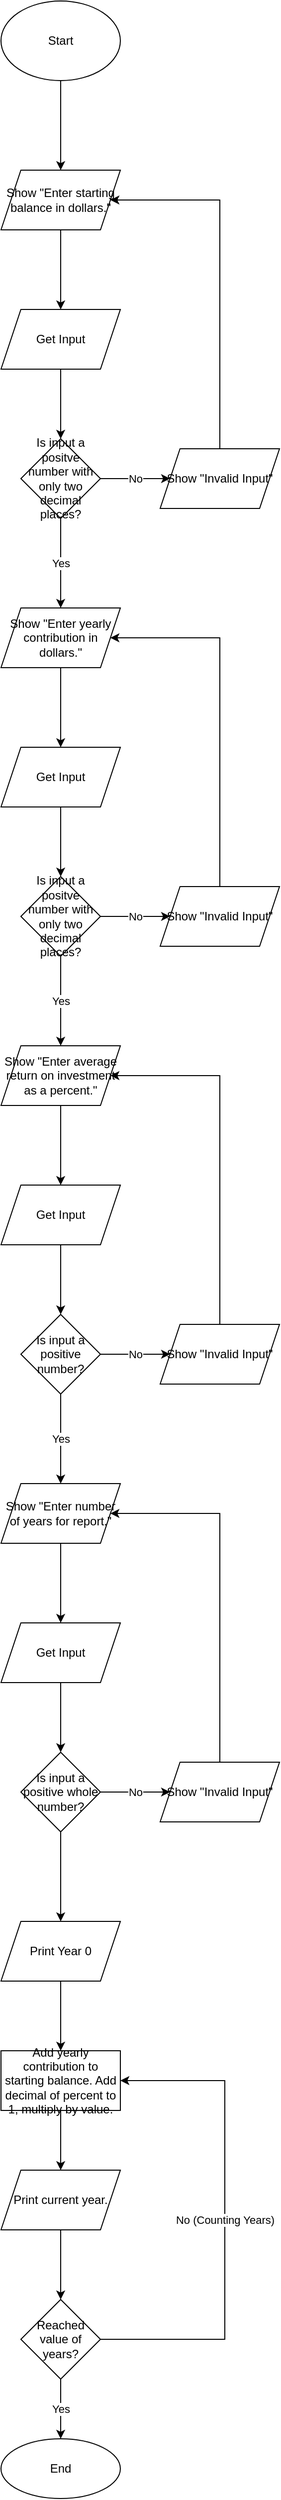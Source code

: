 <mxfile version="15.1.0" type="github">
  <diagram id="DTMo3AElxzk1ZOb-Licn" name="Page-1">
    <mxGraphModel dx="1038" dy="579" grid="1" gridSize="10" guides="1" tooltips="1" connect="1" arrows="1" fold="1" page="0" pageScale="1" pageWidth="850" pageHeight="1100" math="0" shadow="0">
      <root>
        <mxCell id="0" />
        <mxCell id="1" parent="0" />
        <mxCell id="HGFu7OjeY76COHD4rQ1H-3" value="" style="edgeStyle=orthogonalEdgeStyle;rounded=0;orthogonalLoop=1;jettySize=auto;html=1;" parent="1" source="HGFu7OjeY76COHD4rQ1H-1" target="HGFu7OjeY76COHD4rQ1H-2" edge="1">
          <mxGeometry relative="1" as="geometry" />
        </mxCell>
        <mxCell id="HGFu7OjeY76COHD4rQ1H-1" value="Start" style="ellipse;whiteSpace=wrap;html=1;" parent="1" vertex="1">
          <mxGeometry x="365" y="30" width="120" height="80" as="geometry" />
        </mxCell>
        <mxCell id="HGFu7OjeY76COHD4rQ1H-5" value="" style="edgeStyle=orthogonalEdgeStyle;rounded=0;orthogonalLoop=1;jettySize=auto;html=1;" parent="1" source="HGFu7OjeY76COHD4rQ1H-2" target="HGFu7OjeY76COHD4rQ1H-4" edge="1">
          <mxGeometry relative="1" as="geometry" />
        </mxCell>
        <mxCell id="HGFu7OjeY76COHD4rQ1H-2" value="Show &quot;Enter starting balance in dollars.&quot;" style="shape=parallelogram;perimeter=parallelogramPerimeter;whiteSpace=wrap;html=1;fixedSize=1;" parent="1" vertex="1">
          <mxGeometry x="365" y="200" width="120" height="60" as="geometry" />
        </mxCell>
        <mxCell id="HGFu7OjeY76COHD4rQ1H-9" value="" style="edgeStyle=orthogonalEdgeStyle;rounded=0;orthogonalLoop=1;jettySize=auto;html=1;" parent="1" source="HGFu7OjeY76COHD4rQ1H-4" target="HGFu7OjeY76COHD4rQ1H-8" edge="1">
          <mxGeometry relative="1" as="geometry" />
        </mxCell>
        <mxCell id="HGFu7OjeY76COHD4rQ1H-4" value="Get Input" style="shape=parallelogram;perimeter=parallelogramPerimeter;whiteSpace=wrap;html=1;fixedSize=1;" parent="1" vertex="1">
          <mxGeometry x="365" y="340" width="120" height="60" as="geometry" />
        </mxCell>
        <mxCell id="HGFu7OjeY76COHD4rQ1H-13" value="No" style="edgeStyle=orthogonalEdgeStyle;rounded=0;orthogonalLoop=1;jettySize=auto;html=1;" parent="1" source="HGFu7OjeY76COHD4rQ1H-8" target="HGFu7OjeY76COHD4rQ1H-12" edge="1">
          <mxGeometry relative="1" as="geometry" />
        </mxCell>
        <mxCell id="HGFu7OjeY76COHD4rQ1H-16" value="Yes" style="edgeStyle=orthogonalEdgeStyle;rounded=0;orthogonalLoop=1;jettySize=auto;html=1;" parent="1" source="HGFu7OjeY76COHD4rQ1H-8" target="HGFu7OjeY76COHD4rQ1H-15" edge="1">
          <mxGeometry relative="1" as="geometry" />
        </mxCell>
        <mxCell id="HGFu7OjeY76COHD4rQ1H-8" value="Is input a positve number with only two decimal places?" style="rhombus;whiteSpace=wrap;html=1;" parent="1" vertex="1">
          <mxGeometry x="385" y="470" width="80" height="80" as="geometry" />
        </mxCell>
        <mxCell id="HGFu7OjeY76COHD4rQ1H-14" style="edgeStyle=orthogonalEdgeStyle;rounded=0;orthogonalLoop=1;jettySize=auto;html=1;exitX=0.5;exitY=0;exitDx=0;exitDy=0;entryX=1;entryY=0.5;entryDx=0;entryDy=0;" parent="1" source="HGFu7OjeY76COHD4rQ1H-12" target="HGFu7OjeY76COHD4rQ1H-2" edge="1">
          <mxGeometry relative="1" as="geometry">
            <Array as="points">
              <mxPoint x="585" y="230" />
            </Array>
          </mxGeometry>
        </mxCell>
        <mxCell id="HGFu7OjeY76COHD4rQ1H-12" value="Show &quot;Invalid Input&quot;" style="shape=parallelogram;perimeter=parallelogramPerimeter;whiteSpace=wrap;html=1;fixedSize=1;" parent="1" vertex="1">
          <mxGeometry x="525" y="480" width="120" height="60" as="geometry" />
        </mxCell>
        <mxCell id="HGFu7OjeY76COHD4rQ1H-18" value="" style="edgeStyle=orthogonalEdgeStyle;rounded=0;orthogonalLoop=1;jettySize=auto;html=1;" parent="1" source="HGFu7OjeY76COHD4rQ1H-15" target="HGFu7OjeY76COHD4rQ1H-17" edge="1">
          <mxGeometry relative="1" as="geometry" />
        </mxCell>
        <mxCell id="HGFu7OjeY76COHD4rQ1H-15" value="Show &quot;Enter yearly contribution in dollars.&quot;" style="shape=parallelogram;perimeter=parallelogramPerimeter;whiteSpace=wrap;html=1;fixedSize=1;" parent="1" vertex="1">
          <mxGeometry x="365" y="640" width="120" height="60" as="geometry" />
        </mxCell>
        <mxCell id="HGFu7OjeY76COHD4rQ1H-20" value="" style="edgeStyle=orthogonalEdgeStyle;rounded=0;orthogonalLoop=1;jettySize=auto;html=1;" parent="1" source="HGFu7OjeY76COHD4rQ1H-17" target="HGFu7OjeY76COHD4rQ1H-19" edge="1">
          <mxGeometry relative="1" as="geometry" />
        </mxCell>
        <mxCell id="HGFu7OjeY76COHD4rQ1H-17" value="Get Input" style="shape=parallelogram;perimeter=parallelogramPerimeter;whiteSpace=wrap;html=1;fixedSize=1;" parent="1" vertex="1">
          <mxGeometry x="365" y="780" width="120" height="60" as="geometry" />
        </mxCell>
        <mxCell id="HGFu7OjeY76COHD4rQ1H-22" value="No" style="edgeStyle=orthogonalEdgeStyle;rounded=0;orthogonalLoop=1;jettySize=auto;html=1;" parent="1" source="HGFu7OjeY76COHD4rQ1H-19" target="HGFu7OjeY76COHD4rQ1H-21" edge="1">
          <mxGeometry relative="1" as="geometry" />
        </mxCell>
        <mxCell id="HGFu7OjeY76COHD4rQ1H-25" value="Yes" style="edgeStyle=orthogonalEdgeStyle;rounded=0;orthogonalLoop=1;jettySize=auto;html=1;" parent="1" source="HGFu7OjeY76COHD4rQ1H-19" target="HGFu7OjeY76COHD4rQ1H-24" edge="1">
          <mxGeometry relative="1" as="geometry" />
        </mxCell>
        <mxCell id="HGFu7OjeY76COHD4rQ1H-19" value="Is input a positve number with only two decimal places?" style="rhombus;whiteSpace=wrap;html=1;" parent="1" vertex="1">
          <mxGeometry x="385" y="910" width="80" height="80" as="geometry" />
        </mxCell>
        <mxCell id="HGFu7OjeY76COHD4rQ1H-23" style="edgeStyle=orthogonalEdgeStyle;rounded=0;orthogonalLoop=1;jettySize=auto;html=1;exitX=0.5;exitY=0;exitDx=0;exitDy=0;entryX=1;entryY=0.5;entryDx=0;entryDy=0;" parent="1" source="HGFu7OjeY76COHD4rQ1H-21" target="HGFu7OjeY76COHD4rQ1H-15" edge="1">
          <mxGeometry relative="1" as="geometry">
            <Array as="points">
              <mxPoint x="585" y="670" />
            </Array>
          </mxGeometry>
        </mxCell>
        <mxCell id="HGFu7OjeY76COHD4rQ1H-21" value="Show &quot;Invalid Input&quot;" style="shape=parallelogram;perimeter=parallelogramPerimeter;whiteSpace=wrap;html=1;fixedSize=1;" parent="1" vertex="1">
          <mxGeometry x="525" y="920" width="120" height="60" as="geometry" />
        </mxCell>
        <mxCell id="HGFu7OjeY76COHD4rQ1H-27" value="" style="edgeStyle=orthogonalEdgeStyle;rounded=0;orthogonalLoop=1;jettySize=auto;html=1;" parent="1" source="HGFu7OjeY76COHD4rQ1H-24" target="HGFu7OjeY76COHD4rQ1H-26" edge="1">
          <mxGeometry relative="1" as="geometry" />
        </mxCell>
        <mxCell id="HGFu7OjeY76COHD4rQ1H-24" value="Show &quot;Enter average return on investment as a percent.&quot;" style="shape=parallelogram;perimeter=parallelogramPerimeter;whiteSpace=wrap;html=1;fixedSize=1;" parent="1" vertex="1">
          <mxGeometry x="365" y="1080" width="120" height="60" as="geometry" />
        </mxCell>
        <mxCell id="HGFu7OjeY76COHD4rQ1H-29" value="" style="edgeStyle=orthogonalEdgeStyle;rounded=0;orthogonalLoop=1;jettySize=auto;html=1;" parent="1" source="HGFu7OjeY76COHD4rQ1H-26" target="HGFu7OjeY76COHD4rQ1H-28" edge="1">
          <mxGeometry relative="1" as="geometry" />
        </mxCell>
        <mxCell id="HGFu7OjeY76COHD4rQ1H-26" value="Get Input" style="shape=parallelogram;perimeter=parallelogramPerimeter;whiteSpace=wrap;html=1;fixedSize=1;" parent="1" vertex="1">
          <mxGeometry x="365" y="1220" width="120" height="60" as="geometry" />
        </mxCell>
        <mxCell id="HGFu7OjeY76COHD4rQ1H-31" value="No" style="edgeStyle=orthogonalEdgeStyle;rounded=0;orthogonalLoop=1;jettySize=auto;html=1;" parent="1" source="HGFu7OjeY76COHD4rQ1H-28" target="HGFu7OjeY76COHD4rQ1H-30" edge="1">
          <mxGeometry relative="1" as="geometry" />
        </mxCell>
        <mxCell id="HGFu7OjeY76COHD4rQ1H-34" value="Yes" style="edgeStyle=orthogonalEdgeStyle;rounded=0;orthogonalLoop=1;jettySize=auto;html=1;" parent="1" source="HGFu7OjeY76COHD4rQ1H-28" target="HGFu7OjeY76COHD4rQ1H-33" edge="1">
          <mxGeometry relative="1" as="geometry" />
        </mxCell>
        <mxCell id="HGFu7OjeY76COHD4rQ1H-28" value="Is input a positive number?" style="rhombus;whiteSpace=wrap;html=1;" parent="1" vertex="1">
          <mxGeometry x="385" y="1350" width="80" height="80" as="geometry" />
        </mxCell>
        <mxCell id="HGFu7OjeY76COHD4rQ1H-32" style="edgeStyle=orthogonalEdgeStyle;rounded=0;orthogonalLoop=1;jettySize=auto;html=1;exitX=0.5;exitY=0;exitDx=0;exitDy=0;entryX=1;entryY=0.5;entryDx=0;entryDy=0;" parent="1" source="HGFu7OjeY76COHD4rQ1H-30" target="HGFu7OjeY76COHD4rQ1H-24" edge="1">
          <mxGeometry relative="1" as="geometry">
            <Array as="points">
              <mxPoint x="585" y="1110" />
            </Array>
          </mxGeometry>
        </mxCell>
        <mxCell id="HGFu7OjeY76COHD4rQ1H-30" value="Show &quot;Invalid Input&quot;" style="shape=parallelogram;perimeter=parallelogramPerimeter;whiteSpace=wrap;html=1;fixedSize=1;" parent="1" vertex="1">
          <mxGeometry x="525" y="1360" width="120" height="60" as="geometry" />
        </mxCell>
        <mxCell id="HGFu7OjeY76COHD4rQ1H-36" value="" style="edgeStyle=orthogonalEdgeStyle;rounded=0;orthogonalLoop=1;jettySize=auto;html=1;" parent="1" source="HGFu7OjeY76COHD4rQ1H-33" target="HGFu7OjeY76COHD4rQ1H-35" edge="1">
          <mxGeometry relative="1" as="geometry" />
        </mxCell>
        <mxCell id="HGFu7OjeY76COHD4rQ1H-33" value="Show &quot;Enter number of years for report.&quot;" style="shape=parallelogram;perimeter=parallelogramPerimeter;whiteSpace=wrap;html=1;fixedSize=1;" parent="1" vertex="1">
          <mxGeometry x="365" y="1520" width="120" height="60" as="geometry" />
        </mxCell>
        <mxCell id="HGFu7OjeY76COHD4rQ1H-38" value="" style="edgeStyle=orthogonalEdgeStyle;rounded=0;orthogonalLoop=1;jettySize=auto;html=1;" parent="1" source="HGFu7OjeY76COHD4rQ1H-35" target="HGFu7OjeY76COHD4rQ1H-37" edge="1">
          <mxGeometry relative="1" as="geometry" />
        </mxCell>
        <mxCell id="HGFu7OjeY76COHD4rQ1H-35" value="Get Input" style="shape=parallelogram;perimeter=parallelogramPerimeter;whiteSpace=wrap;html=1;fixedSize=1;" parent="1" vertex="1">
          <mxGeometry x="365" y="1660" width="120" height="60" as="geometry" />
        </mxCell>
        <mxCell id="HGFu7OjeY76COHD4rQ1H-40" value="No" style="edgeStyle=orthogonalEdgeStyle;rounded=0;orthogonalLoop=1;jettySize=auto;html=1;" parent="1" source="HGFu7OjeY76COHD4rQ1H-37" target="HGFu7OjeY76COHD4rQ1H-39" edge="1">
          <mxGeometry relative="1" as="geometry" />
        </mxCell>
        <mxCell id="_ct1rCezg0kuYbSX2vo4-2" value="" style="edgeStyle=orthogonalEdgeStyle;rounded=0;orthogonalLoop=1;jettySize=auto;html=1;" edge="1" parent="1" source="HGFu7OjeY76COHD4rQ1H-37" target="_ct1rCezg0kuYbSX2vo4-1">
          <mxGeometry relative="1" as="geometry" />
        </mxCell>
        <mxCell id="HGFu7OjeY76COHD4rQ1H-37" value="Is input a positive whole number?" style="rhombus;whiteSpace=wrap;html=1;" parent="1" vertex="1">
          <mxGeometry x="385" y="1790" width="80" height="80" as="geometry" />
        </mxCell>
        <mxCell id="HGFu7OjeY76COHD4rQ1H-41" style="edgeStyle=orthogonalEdgeStyle;rounded=0;orthogonalLoop=1;jettySize=auto;html=1;exitX=0.5;exitY=0;exitDx=0;exitDy=0;entryX=1;entryY=0.5;entryDx=0;entryDy=0;" parent="1" source="HGFu7OjeY76COHD4rQ1H-39" target="HGFu7OjeY76COHD4rQ1H-33" edge="1">
          <mxGeometry relative="1" as="geometry">
            <Array as="points">
              <mxPoint x="585" y="1550" />
            </Array>
          </mxGeometry>
        </mxCell>
        <mxCell id="HGFu7OjeY76COHD4rQ1H-39" value="Show &quot;Invalid Input&quot;" style="shape=parallelogram;perimeter=parallelogramPerimeter;whiteSpace=wrap;html=1;fixedSize=1;" parent="1" vertex="1">
          <mxGeometry x="525" y="1800" width="120" height="60" as="geometry" />
        </mxCell>
        <mxCell id="_ct1rCezg0kuYbSX2vo4-4" style="edgeStyle=orthogonalEdgeStyle;rounded=0;orthogonalLoop=1;jettySize=auto;html=1;exitX=0.5;exitY=1;exitDx=0;exitDy=0;" edge="1" parent="1" source="HGFu7OjeY76COHD4rQ1H-42" target="HGFu7OjeY76COHD4rQ1H-44">
          <mxGeometry relative="1" as="geometry" />
        </mxCell>
        <mxCell id="HGFu7OjeY76COHD4rQ1H-42" value="Add yearly contribution to starting balance. Add decimal of percent to 1, multiply by value." style="whiteSpace=wrap;html=1;" parent="1" vertex="1">
          <mxGeometry x="365" y="2090" width="120" height="60" as="geometry" />
        </mxCell>
        <mxCell id="_ct1rCezg0kuYbSX2vo4-6" value="" style="edgeStyle=orthogonalEdgeStyle;rounded=0;orthogonalLoop=1;jettySize=auto;html=1;" edge="1" parent="1" source="HGFu7OjeY76COHD4rQ1H-44" target="_ct1rCezg0kuYbSX2vo4-5">
          <mxGeometry relative="1" as="geometry" />
        </mxCell>
        <mxCell id="HGFu7OjeY76COHD4rQ1H-44" value="Print current year." style="shape=parallelogram;perimeter=parallelogramPerimeter;whiteSpace=wrap;html=1;fixedSize=1;" parent="1" vertex="1">
          <mxGeometry x="365" y="2210" width="120" height="60" as="geometry" />
        </mxCell>
        <mxCell id="HGFu7OjeY76COHD4rQ1H-46" value="End" style="ellipse;whiteSpace=wrap;html=1;" parent="1" vertex="1">
          <mxGeometry x="365" y="2480" width="120" height="60" as="geometry" />
        </mxCell>
        <mxCell id="_ct1rCezg0kuYbSX2vo4-3" style="edgeStyle=orthogonalEdgeStyle;rounded=0;orthogonalLoop=1;jettySize=auto;html=1;exitX=0.5;exitY=1;exitDx=0;exitDy=0;entryX=0.5;entryY=0;entryDx=0;entryDy=0;" edge="1" parent="1" source="_ct1rCezg0kuYbSX2vo4-1" target="HGFu7OjeY76COHD4rQ1H-42">
          <mxGeometry relative="1" as="geometry" />
        </mxCell>
        <mxCell id="_ct1rCezg0kuYbSX2vo4-1" value="Print Year 0" style="shape=parallelogram;perimeter=parallelogramPerimeter;whiteSpace=wrap;html=1;fixedSize=1;" vertex="1" parent="1">
          <mxGeometry x="365" y="1960" width="120" height="60" as="geometry" />
        </mxCell>
        <mxCell id="_ct1rCezg0kuYbSX2vo4-7" value="No (Counting Years)" style="edgeStyle=orthogonalEdgeStyle;rounded=0;orthogonalLoop=1;jettySize=auto;html=1;exitX=1;exitY=0.5;exitDx=0;exitDy=0;entryX=1;entryY=0.5;entryDx=0;entryDy=0;" edge="1" parent="1" source="_ct1rCezg0kuYbSX2vo4-5" target="HGFu7OjeY76COHD4rQ1H-42">
          <mxGeometry relative="1" as="geometry">
            <Array as="points">
              <mxPoint x="590" y="2380" />
              <mxPoint x="590" y="2120" />
            </Array>
          </mxGeometry>
        </mxCell>
        <mxCell id="_ct1rCezg0kuYbSX2vo4-8" value="Yes" style="edgeStyle=orthogonalEdgeStyle;rounded=0;orthogonalLoop=1;jettySize=auto;html=1;exitX=0.5;exitY=1;exitDx=0;exitDy=0;" edge="1" parent="1" source="_ct1rCezg0kuYbSX2vo4-5" target="HGFu7OjeY76COHD4rQ1H-46">
          <mxGeometry relative="1" as="geometry" />
        </mxCell>
        <mxCell id="_ct1rCezg0kuYbSX2vo4-5" value="Reached value of years?" style="rhombus;whiteSpace=wrap;html=1;" vertex="1" parent="1">
          <mxGeometry x="385" y="2340" width="80" height="80" as="geometry" />
        </mxCell>
      </root>
    </mxGraphModel>
  </diagram>
</mxfile>
